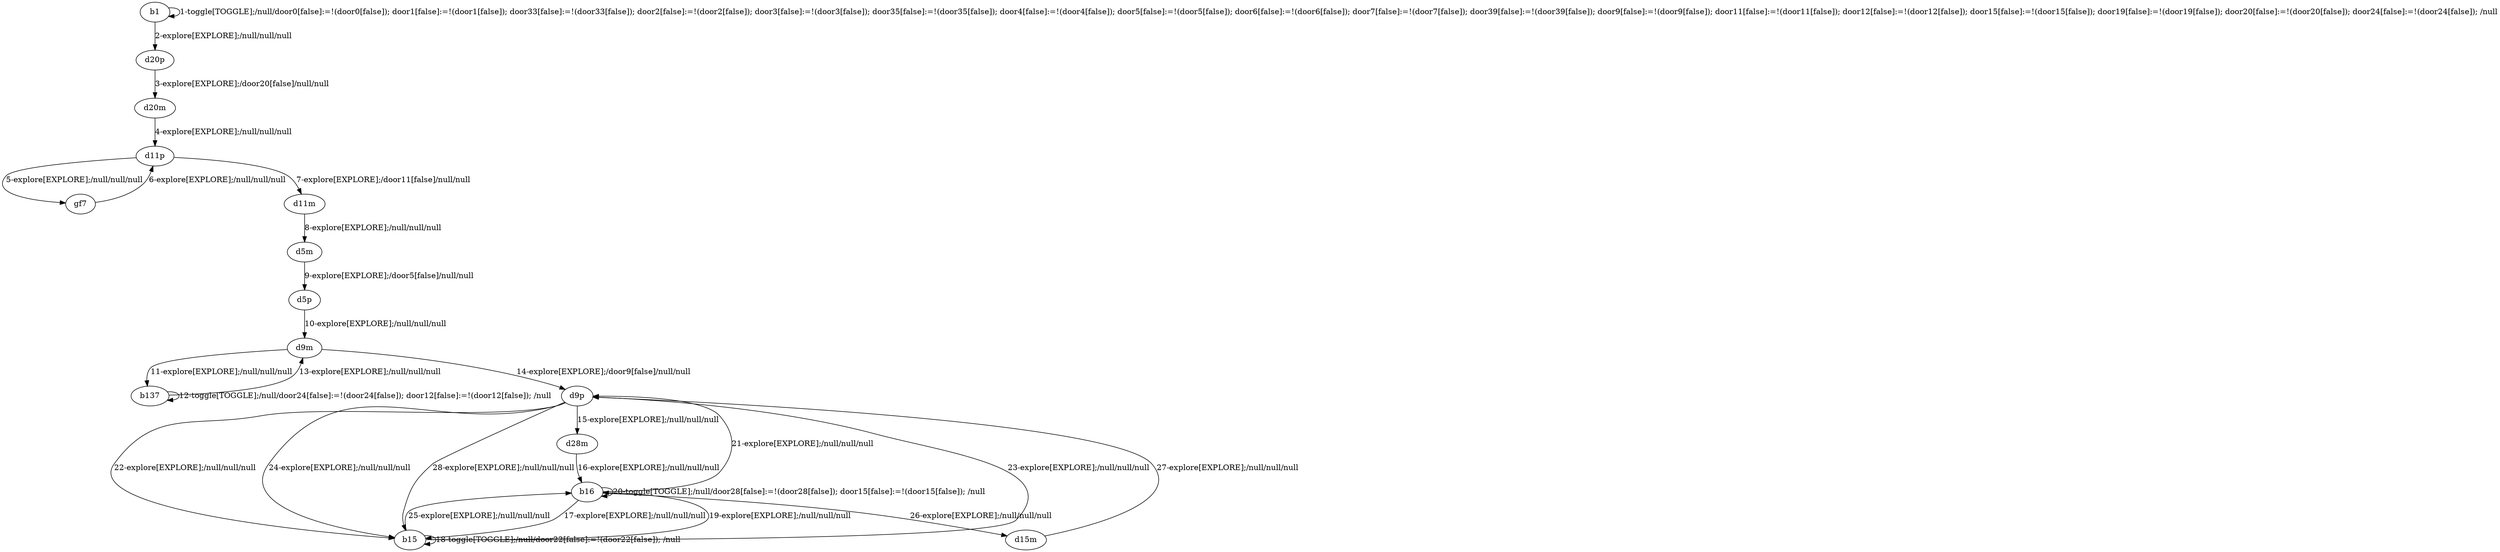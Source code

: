 # Total number of goals covered by this test: 1
# d15m --> d9p

digraph g {
"b1" -> "b1" [label = "1-toggle[TOGGLE];/null/door0[false]:=!(door0[false]); door1[false]:=!(door1[false]); door33[false]:=!(door33[false]); door2[false]:=!(door2[false]); door3[false]:=!(door3[false]); door35[false]:=!(door35[false]); door4[false]:=!(door4[false]); door5[false]:=!(door5[false]); door6[false]:=!(door6[false]); door7[false]:=!(door7[false]); door39[false]:=!(door39[false]); door9[false]:=!(door9[false]); door11[false]:=!(door11[false]); door12[false]:=!(door12[false]); door15[false]:=!(door15[false]); door19[false]:=!(door19[false]); door20[false]:=!(door20[false]); door24[false]:=!(door24[false]); /null"];
"b1" -> "d20p" [label = "2-explore[EXPLORE];/null/null/null"];
"d20p" -> "d20m" [label = "3-explore[EXPLORE];/door20[false]/null/null"];
"d20m" -> "d11p" [label = "4-explore[EXPLORE];/null/null/null"];
"d11p" -> "gf7" [label = "5-explore[EXPLORE];/null/null/null"];
"gf7" -> "d11p" [label = "6-explore[EXPLORE];/null/null/null"];
"d11p" -> "d11m" [label = "7-explore[EXPLORE];/door11[false]/null/null"];
"d11m" -> "d5m" [label = "8-explore[EXPLORE];/null/null/null"];
"d5m" -> "d5p" [label = "9-explore[EXPLORE];/door5[false]/null/null"];
"d5p" -> "d9m" [label = "10-explore[EXPLORE];/null/null/null"];
"d9m" -> "b137" [label = "11-explore[EXPLORE];/null/null/null"];
"b137" -> "b137" [label = "12-toggle[TOGGLE];/null/door24[false]:=!(door24[false]); door12[false]:=!(door12[false]); /null"];
"b137" -> "d9m" [label = "13-explore[EXPLORE];/null/null/null"];
"d9m" -> "d9p" [label = "14-explore[EXPLORE];/door9[false]/null/null"];
"d9p" -> "d28m" [label = "15-explore[EXPLORE];/null/null/null"];
"d28m" -> "b16" [label = "16-explore[EXPLORE];/null/null/null"];
"b16" -> "b15" [label = "17-explore[EXPLORE];/null/null/null"];
"b15" -> "b15" [label = "18-toggle[TOGGLE];/null/door22[false]:=!(door22[false]); /null"];
"b15" -> "b16" [label = "19-explore[EXPLORE];/null/null/null"];
"b16" -> "b16" [label = "20-toggle[TOGGLE];/null/door28[false]:=!(door28[false]); door15[false]:=!(door15[false]); /null"];
"b16" -> "d9p" [label = "21-explore[EXPLORE];/null/null/null"];
"d9p" -> "b15" [label = "22-explore[EXPLORE];/null/null/null"];
"b15" -> "d9p" [label = "23-explore[EXPLORE];/null/null/null"];
"d9p" -> "b15" [label = "24-explore[EXPLORE];/null/null/null"];
"b15" -> "b16" [label = "25-explore[EXPLORE];/null/null/null"];
"b16" -> "d15m" [label = "26-explore[EXPLORE];/null/null/null"];
"d15m" -> "d9p" [label = "27-explore[EXPLORE];/null/null/null"];
"d9p" -> "b15" [label = "28-explore[EXPLORE];/null/null/null"];
}